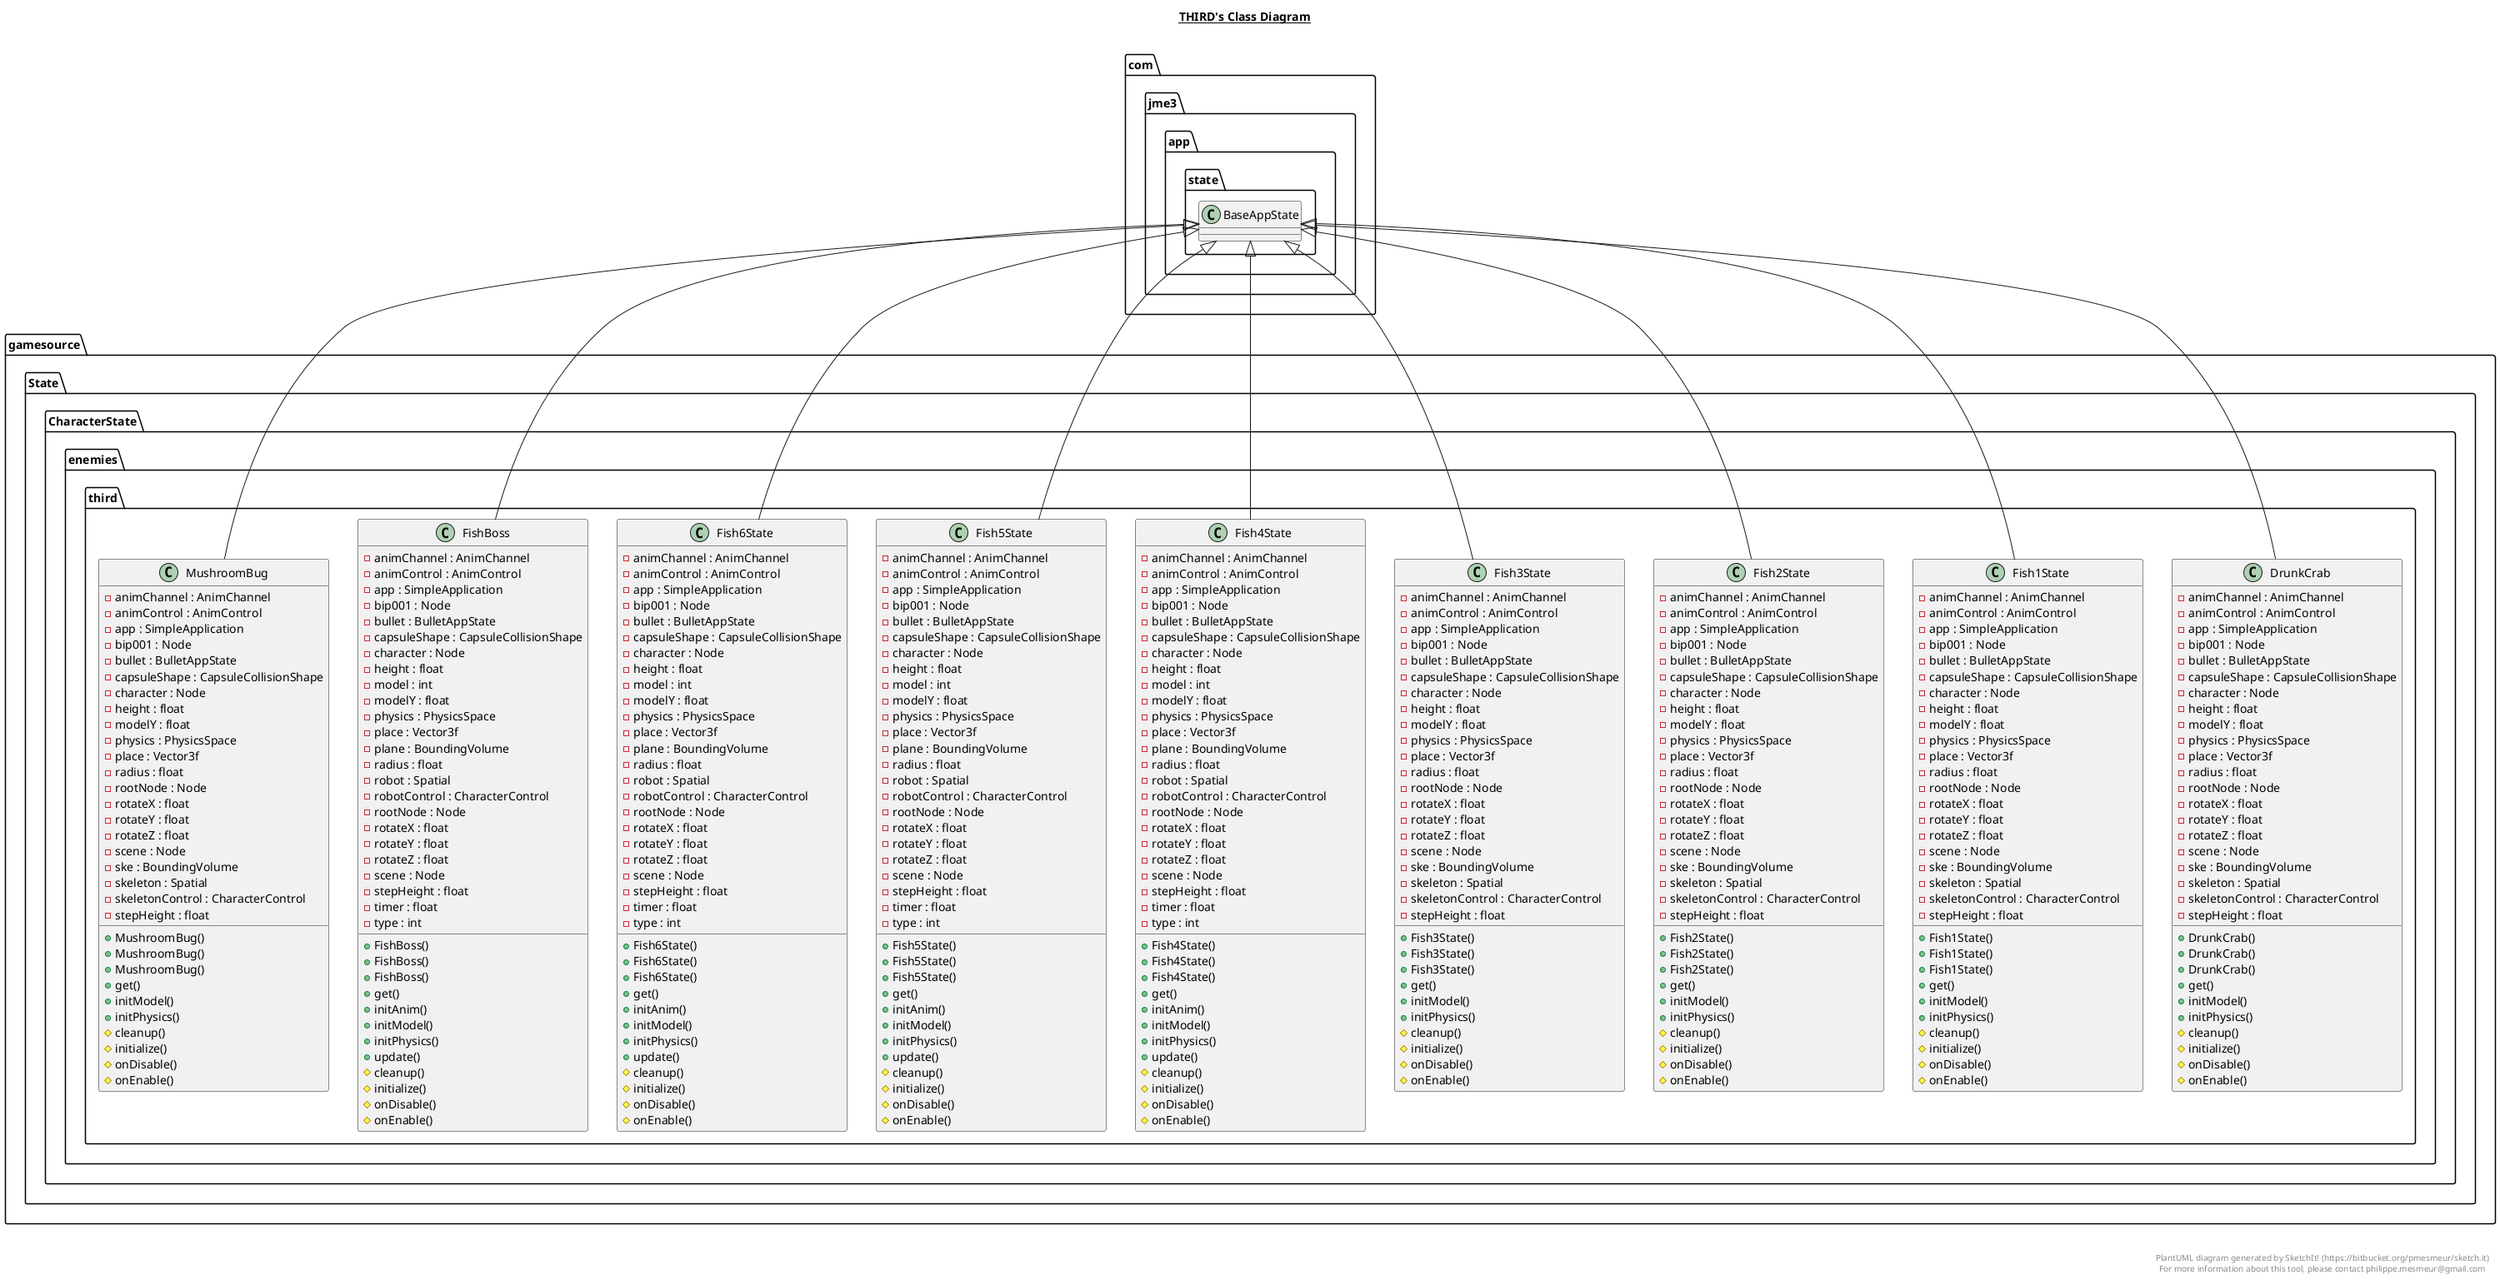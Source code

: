@startuml

title __THIRD's Class Diagram__\n

  namespace gamesource {
    namespace State {
      namespace CharacterState {
        namespace enemies {
          namespace third {
            class gamesource.State.CharacterState.enemies.third.DrunkCrab {
                - animChannel : AnimChannel
                - animControl : AnimControl
                - app : SimpleApplication
                - bip001 : Node
                - bullet : BulletAppState
                - capsuleShape : CapsuleCollisionShape
                - character : Node
                - height : float
                - modelY : float
                - physics : PhysicsSpace
                - place : Vector3f
                - radius : float
                - rootNode : Node
                - rotateX : float
                - rotateY : float
                - rotateZ : float
                - scene : Node
                - ske : BoundingVolume
                - skeleton : Spatial
                - skeletonControl : CharacterControl
                - stepHeight : float
                + DrunkCrab()
                + DrunkCrab()
                + DrunkCrab()
                + get()
                + initModel()
                + initPhysics()
                # cleanup()
                # initialize()
                # onDisable()
                # onEnable()
            }
          }
        }
      }
    }
  }
  

  namespace gamesource {
    namespace State {
      namespace CharacterState {
        namespace enemies {
          namespace third {
            class gamesource.State.CharacterState.enemies.third.Fish1State {
                - animChannel : AnimChannel
                - animControl : AnimControl
                - app : SimpleApplication
                - bip001 : Node
                - bullet : BulletAppState
                - capsuleShape : CapsuleCollisionShape
                - character : Node
                - height : float
                - modelY : float
                - physics : PhysicsSpace
                - place : Vector3f
                - radius : float
                - rootNode : Node
                - rotateX : float
                - rotateY : float
                - rotateZ : float
                - scene : Node
                - ske : BoundingVolume
                - skeleton : Spatial
                - skeletonControl : CharacterControl
                - stepHeight : float
                + Fish1State()
                + Fish1State()
                + Fish1State()
                + get()
                + initModel()
                + initPhysics()
                # cleanup()
                # initialize()
                # onDisable()
                # onEnable()
            }
          }
        }
      }
    }
  }
  

  namespace gamesource {
    namespace State {
      namespace CharacterState {
        namespace enemies {
          namespace third {
            class gamesource.State.CharacterState.enemies.third.Fish2State {
                - animChannel : AnimChannel
                - animControl : AnimControl
                - app : SimpleApplication
                - bip001 : Node
                - bullet : BulletAppState
                - capsuleShape : CapsuleCollisionShape
                - character : Node
                - height : float
                - modelY : float
                - physics : PhysicsSpace
                - place : Vector3f
                - radius : float
                - rootNode : Node
                - rotateX : float
                - rotateY : float
                - rotateZ : float
                - scene : Node
                - ske : BoundingVolume
                - skeleton : Spatial
                - skeletonControl : CharacterControl
                - stepHeight : float
                + Fish2State()
                + Fish2State()
                + Fish2State()
                + get()
                + initModel()
                + initPhysics()
                # cleanup()
                # initialize()
                # onDisable()
                # onEnable()
            }
          }
        }
      }
    }
  }
  

  namespace gamesource {
    namespace State {
      namespace CharacterState {
        namespace enemies {
          namespace third {
            class gamesource.State.CharacterState.enemies.third.Fish3State {
                - animChannel : AnimChannel
                - animControl : AnimControl
                - app : SimpleApplication
                - bip001 : Node
                - bullet : BulletAppState
                - capsuleShape : CapsuleCollisionShape
                - character : Node
                - height : float
                - modelY : float
                - physics : PhysicsSpace
                - place : Vector3f
                - radius : float
                - rootNode : Node
                - rotateX : float
                - rotateY : float
                - rotateZ : float
                - scene : Node
                - ske : BoundingVolume
                - skeleton : Spatial
                - skeletonControl : CharacterControl
                - stepHeight : float
                + Fish3State()
                + Fish3State()
                + Fish3State()
                + get()
                + initModel()
                + initPhysics()
                # cleanup()
                # initialize()
                # onDisable()
                # onEnable()
            }
          }
        }
      }
    }
  }
  

  namespace gamesource {
    namespace State {
      namespace CharacterState {
        namespace enemies {
          namespace third {
            class gamesource.State.CharacterState.enemies.third.Fish4State {
                - animChannel : AnimChannel
                - animControl : AnimControl
                - app : SimpleApplication
                - bip001 : Node
                - bullet : BulletAppState
                - capsuleShape : CapsuleCollisionShape
                - character : Node
                - height : float
                - model : int
                - modelY : float
                - physics : PhysicsSpace
                - place : Vector3f
                - plane : BoundingVolume
                - radius : float
                - robot : Spatial
                - robotControl : CharacterControl
                - rootNode : Node
                - rotateX : float
                - rotateY : float
                - rotateZ : float
                - scene : Node
                - stepHeight : float
                - timer : float
                - type : int
                + Fish4State()
                + Fish4State()
                + Fish4State()
                + get()
                + initAnim()
                + initModel()
                + initPhysics()
                + update()
                # cleanup()
                # initialize()
                # onDisable()
                # onEnable()
            }
          }
        }
      }
    }
  }
  

  namespace gamesource {
    namespace State {
      namespace CharacterState {
        namespace enemies {
          namespace third {
            class gamesource.State.CharacterState.enemies.third.Fish5State {
                - animChannel : AnimChannel
                - animControl : AnimControl
                - app : SimpleApplication
                - bip001 : Node
                - bullet : BulletAppState
                - capsuleShape : CapsuleCollisionShape
                - character : Node
                - height : float
                - model : int
                - modelY : float
                - physics : PhysicsSpace
                - place : Vector3f
                - plane : BoundingVolume
                - radius : float
                - robot : Spatial
                - robotControl : CharacterControl
                - rootNode : Node
                - rotateX : float
                - rotateY : float
                - rotateZ : float
                - scene : Node
                - stepHeight : float
                - timer : float
                - type : int
                + Fish5State()
                + Fish5State()
                + Fish5State()
                + get()
                + initAnim()
                + initModel()
                + initPhysics()
                + update()
                # cleanup()
                # initialize()
                # onDisable()
                # onEnable()
            }
          }
        }
      }
    }
  }
  

  namespace gamesource {
    namespace State {
      namespace CharacterState {
        namespace enemies {
          namespace third {
            class gamesource.State.CharacterState.enemies.third.Fish6State {
                - animChannel : AnimChannel
                - animControl : AnimControl
                - app : SimpleApplication
                - bip001 : Node
                - bullet : BulletAppState
                - capsuleShape : CapsuleCollisionShape
                - character : Node
                - height : float
                - model : int
                - modelY : float
                - physics : PhysicsSpace
                - place : Vector3f
                - plane : BoundingVolume
                - radius : float
                - robot : Spatial
                - robotControl : CharacterControl
                - rootNode : Node
                - rotateX : float
                - rotateY : float
                - rotateZ : float
                - scene : Node
                - stepHeight : float
                - timer : float
                - type : int
                + Fish6State()
                + Fish6State()
                + Fish6State()
                + get()
                + initAnim()
                + initModel()
                + initPhysics()
                + update()
                # cleanup()
                # initialize()
                # onDisable()
                # onEnable()
            }
          }
        }
      }
    }
  }
  

  namespace gamesource {
    namespace State {
      namespace CharacterState {
        namespace enemies {
          namespace third {
            class gamesource.State.CharacterState.enemies.third.FishBoss {
                - animChannel : AnimChannel
                - animControl : AnimControl
                - app : SimpleApplication
                - bip001 : Node
                - bullet : BulletAppState
                - capsuleShape : CapsuleCollisionShape
                - character : Node
                - height : float
                - model : int
                - modelY : float
                - physics : PhysicsSpace
                - place : Vector3f
                - plane : BoundingVolume
                - radius : float
                - robot : Spatial
                - robotControl : CharacterControl
                - rootNode : Node
                - rotateX : float
                - rotateY : float
                - rotateZ : float
                - scene : Node
                - stepHeight : float
                - timer : float
                - type : int
                + FishBoss()
                + FishBoss()
                + FishBoss()
                + get()
                + initAnim()
                + initModel()
                + initPhysics()
                + update()
                # cleanup()
                # initialize()
                # onDisable()
                # onEnable()
            }
          }
        }
      }
    }
  }
  

  namespace gamesource {
    namespace State {
      namespace CharacterState {
        namespace enemies {
          namespace third {
            class gamesource.State.CharacterState.enemies.third.MushroomBug {
                - animChannel : AnimChannel
                - animControl : AnimControl
                - app : SimpleApplication
                - bip001 : Node
                - bullet : BulletAppState
                - capsuleShape : CapsuleCollisionShape
                - character : Node
                - height : float
                - modelY : float
                - physics : PhysicsSpace
                - place : Vector3f
                - radius : float
                - rootNode : Node
                - rotateX : float
                - rotateY : float
                - rotateZ : float
                - scene : Node
                - ske : BoundingVolume
                - skeleton : Spatial
                - skeletonControl : CharacterControl
                - stepHeight : float
                + MushroomBug()
                + MushroomBug()
                + MushroomBug()
                + get()
                + initModel()
                + initPhysics()
                # cleanup()
                # initialize()
                # onDisable()
                # onEnable()
            }
          }
        }
      }
    }
  }
  

  gamesource.State.CharacterState.enemies.third.DrunkCrab -up-|> com.jme3.app.state.BaseAppState
  gamesource.State.CharacterState.enemies.third.Fish1State -up-|> com.jme3.app.state.BaseAppState
  gamesource.State.CharacterState.enemies.third.Fish2State -up-|> com.jme3.app.state.BaseAppState
  gamesource.State.CharacterState.enemies.third.Fish3State -up-|> com.jme3.app.state.BaseAppState
  gamesource.State.CharacterState.enemies.third.Fish4State -up-|> com.jme3.app.state.BaseAppState
  gamesource.State.CharacterState.enemies.third.Fish5State -up-|> com.jme3.app.state.BaseAppState
  gamesource.State.CharacterState.enemies.third.Fish6State -up-|> com.jme3.app.state.BaseAppState
  gamesource.State.CharacterState.enemies.third.FishBoss -up-|> com.jme3.app.state.BaseAppState
  gamesource.State.CharacterState.enemies.third.MushroomBug -up-|> com.jme3.app.state.BaseAppState


right footer


PlantUML diagram generated by SketchIt! (https://bitbucket.org/pmesmeur/sketch.it)
For more information about this tool, please contact philippe.mesmeur@gmail.com
endfooter

@enduml
